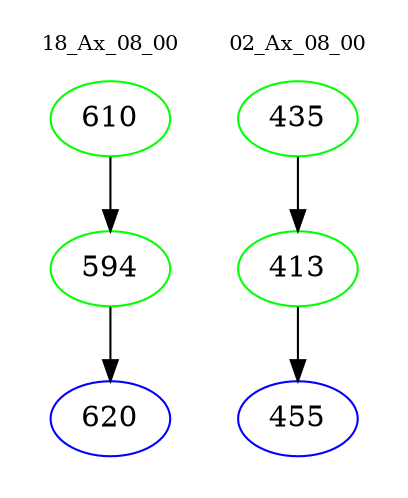 digraph{
subgraph cluster_0 {
color = white
label = "18_Ax_08_00";
fontsize=10;
T0_610 [label="610", color="green"]
T0_610 -> T0_594 [color="black"]
T0_594 [label="594", color="green"]
T0_594 -> T0_620 [color="black"]
T0_620 [label="620", color="blue"]
}
subgraph cluster_1 {
color = white
label = "02_Ax_08_00";
fontsize=10;
T1_435 [label="435", color="green"]
T1_435 -> T1_413 [color="black"]
T1_413 [label="413", color="green"]
T1_413 -> T1_455 [color="black"]
T1_455 [label="455", color="blue"]
}
}
